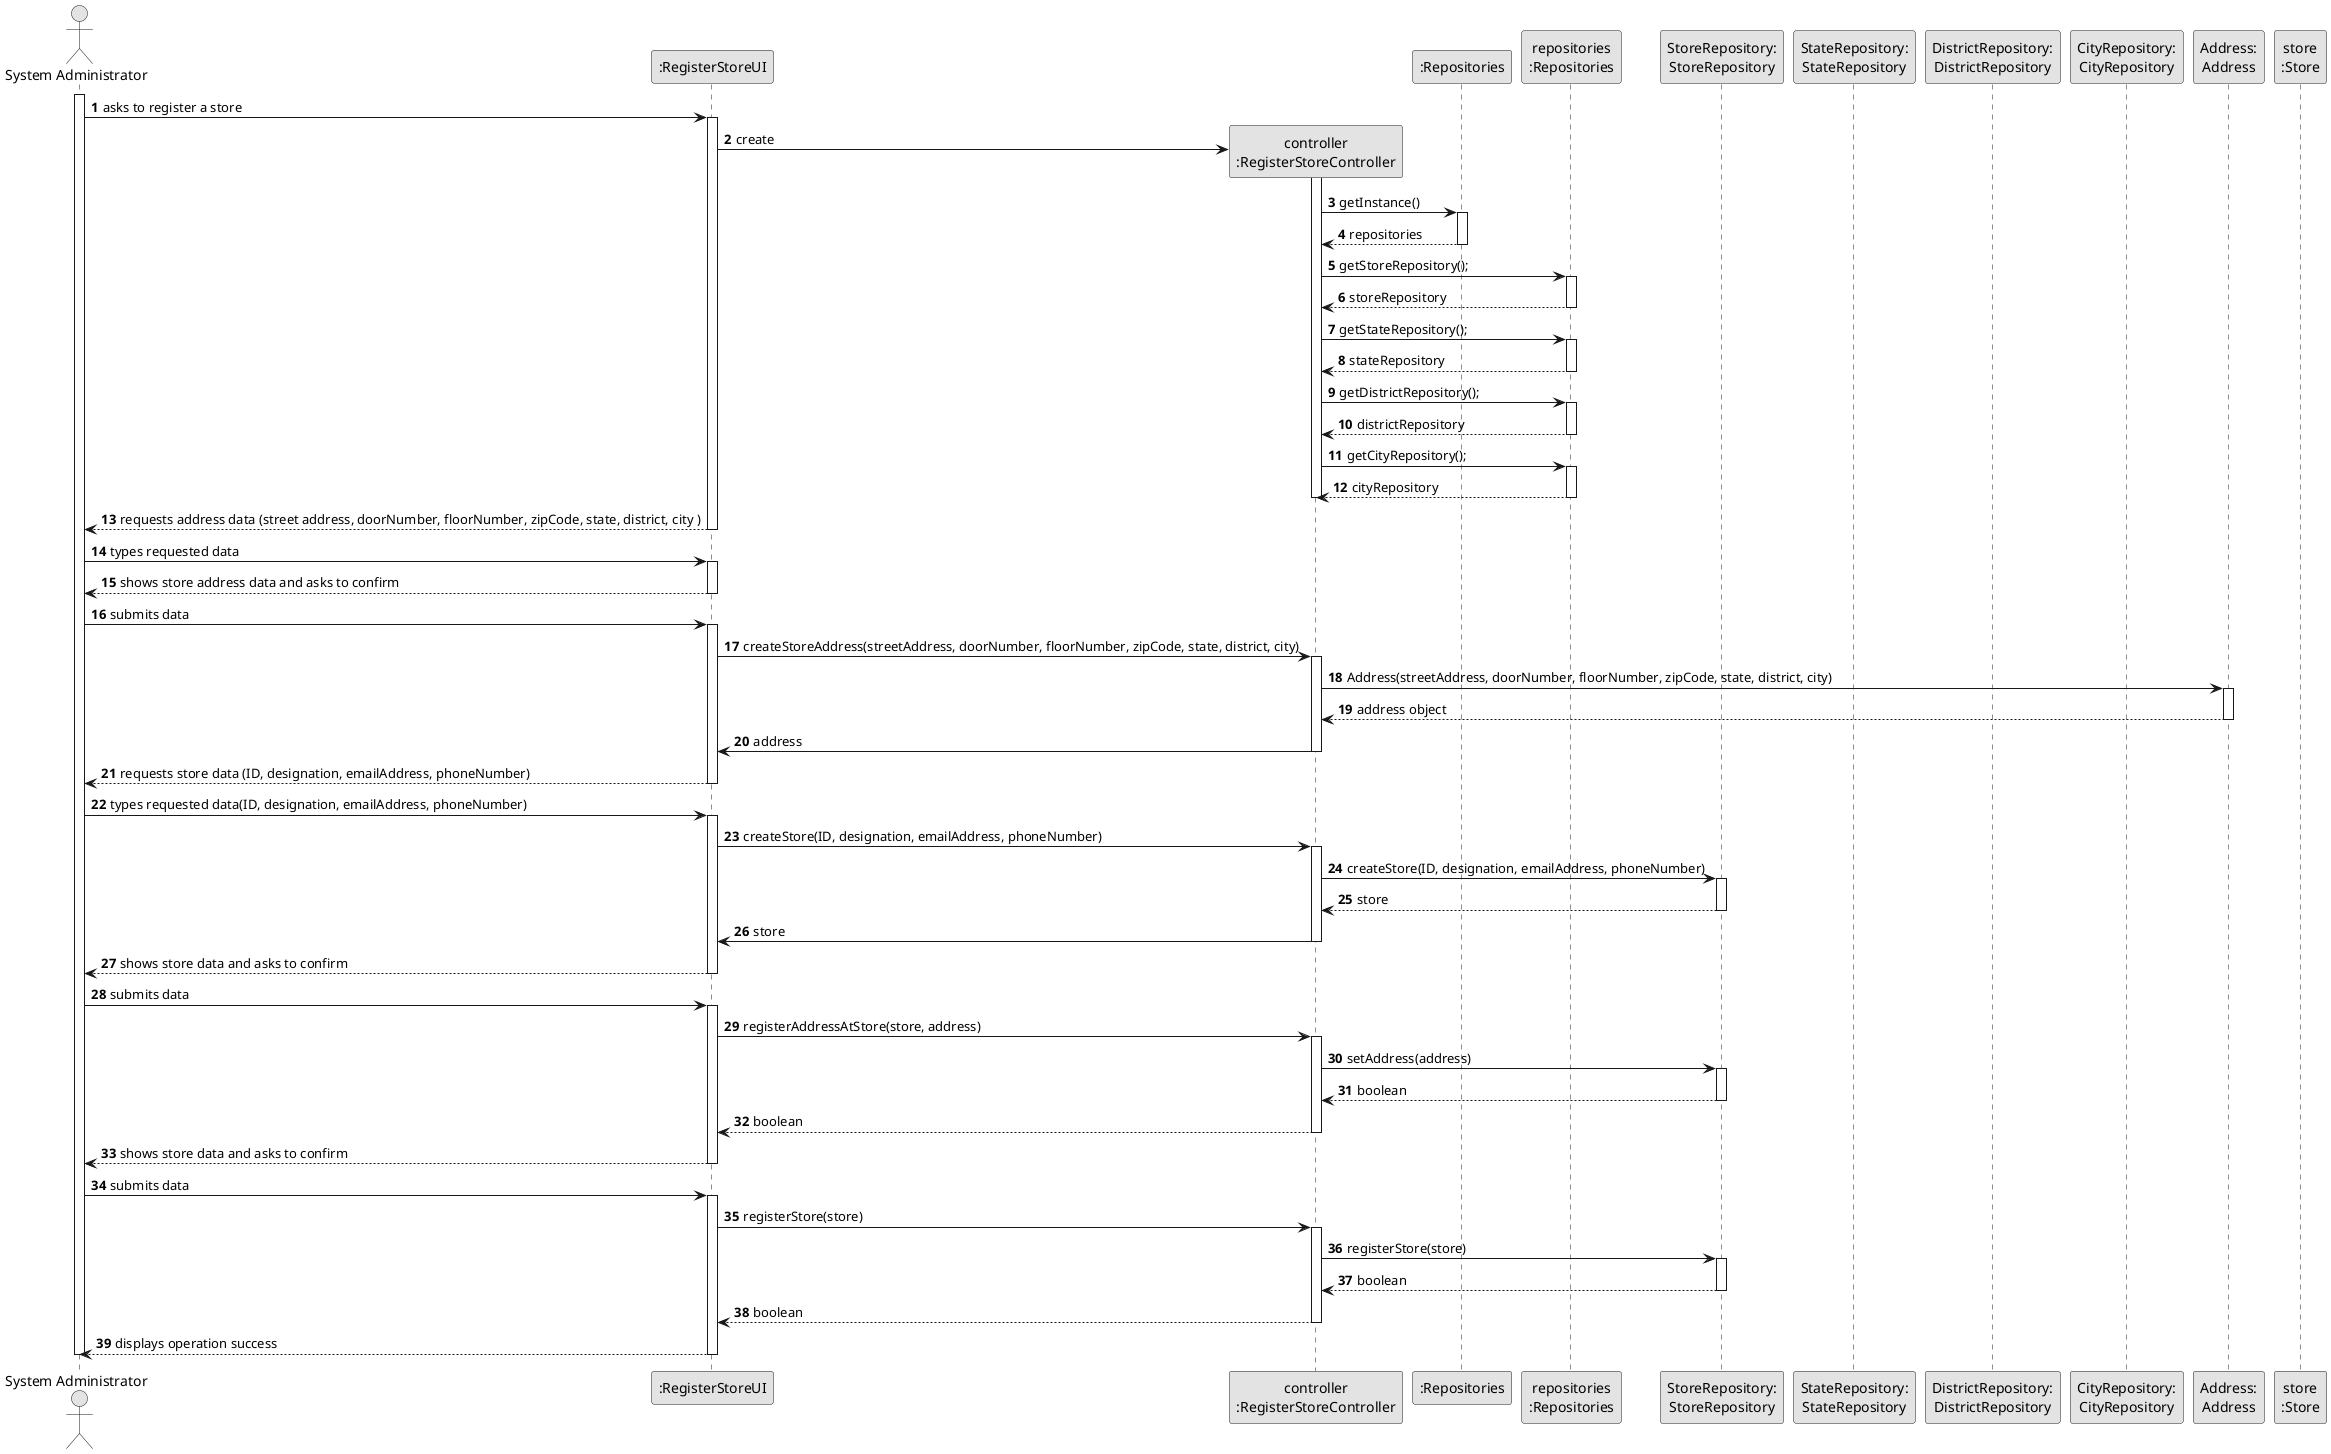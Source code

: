 @startuml
skinparam monochrome true
skinparam packageStyle rectangle
skinparam shadowing false

autonumber

'hide footbox
actor "System Administrator" as ADM
participant ":RegisterStoreUI" as UI
participant "controller\n:RegisterStoreController" as STRCTRL
participant ":Repositories" as RepositorySingleton
participant "repositories\n:Repositories" as PLAT
participant "StoreRepository:\nStoreRepository" as StoreRepository
participant "StateRepository:\nStateRepository" as StateRepository
participant "DistrictRepository:\nDistrictRepository" as DistrictRepository
participant "CityRepository:\nCityRepository" as CityRepository
participant "Address:\nAddress" as Address
'participant ":ApplicationSession" as _APP
'participant "appSession\n:ApplicationSession" as APP
'participant "currentSession\n:UserSession" as SESSAO
'participant "organizationRepository:\nOrganizationRepository" as OrganizationRepository
'participant "organization\n:Organization" as ORG
participant "store\n:Store" as Store

activate ADM

        ADM -> UI : asks to register a store

        activate UI

'            UI --> ADM : requests data (reference, description,  informal \n description, technical description, duration, cost)
            'create CTRL
            UI -> STRCTRL** : create


            activate STRCTRL

                    STRCTRL -> RepositorySingleton : getInstance()
                    activate RepositorySingleton

                        RepositorySingleton --> STRCTRL: repositories

                    deactivate RepositorySingleton
                    STRCTRL -> PLAT: getStoreRepository();
                    activate PLAT

                        PLAT --> STRCTRL : storeRepository

                    deactivate PLAT
                    STRCTRL -> PLAT : getStateRepository();
                    activate PLAT

                        PLAT --> STRCTRL : stateRepository

                    deactivate PLAT
                    STRCTRL -> PLAT : getDistrictRepository();
                    activate PLAT

                        PLAT --> STRCTRL : districtRepository

                    deactivate PLAT
                    STRCTRL -> PLAT : getCityRepository();
                    activate PLAT

                        PLAT --> STRCTRL : cityRepository

                    deactivate PLAT
            deactivate STRCTRL

            UI --> ADM : requests address data (street address, doorNumber, floorNumber, zipCode, state, district, city )
            deactivate UI

            ADM -> UI : types requested data
            activate UI

            UI --> ADM : shows store address data and asks to confirm
            deactivate UI

            ADM -> UI : submits data
            activate UI

                    UI -> STRCTRL :createStoreAddress(streetAddress, doorNumber, floorNumber, zipCode, state, district, city)
                    activate STRCTRL

                    STRCTRL -> Address : Address(streetAddress, doorNumber, floorNumber, zipCode, state, district, city)
                    activate Address

                    Address --> STRCTRL : address object
                    deactivate Address

                    STRCTRL -> UI : address
                    deactivate STRCTRL

            UI --> ADM : requests store data (ID, designation, emailAddress, phoneNumber)
            deactivate UI

            ADM -> UI : types requested data(ID, designation, emailAddress, phoneNumber)
            activate UI

                                UI -> STRCTRL :createStore(ID, designation, emailAddress, phoneNumber)
                                activate STRCTRL

                                STRCTRL -> StoreRepository : createStore(ID, designation, emailAddress, phoneNumber)
                                activate StoreRepository

                                StoreRepository --> STRCTRL : store
                                deactivate StoreRepository

                                STRCTRL -> UI : store
                                deactivate STRCTRL


            UI --> ADM : shows store data and asks to confirm
            deactivate UI

            ADM -> UI : submits data
            activate UI

                UI -> STRCTRL : registerAddressAtStore(store, address)
                activate STRCTRL

                STRCTRL -> StoreRepository : setAddress(address)
                activate StoreRepository

                StoreRepository --> STRCTRL : boolean
                deactivate StoreRepository

                STRCTRL --> UI : boolean
                deactivate STRCTRL

                UI --> ADM : shows store data and asks to confirm
                deactivate UI

                ADM -> UI : submits data
                activate UI

                UI -> STRCTRL : registerStore(store)
                activate STRCTRL

                STRCTRL -> StoreRepository : registerStore(store)
                activate StoreRepository

                StoreRepository --> STRCTRL : boolean
                deactivate StoreRepository

                STRCTRL --> UI : boolean
                deactivate STRCTRL

                UI --> ADM : displays operation success
                deactivate UI

           deactivate UI

deactivate ADM

@enduml